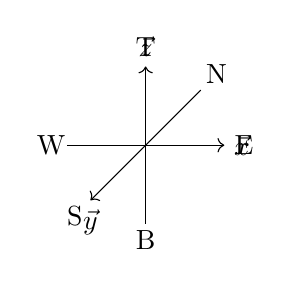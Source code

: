 \begin{tikzpicture}

    \draw[->] (-1,0)--(1,0);
    \draw[->] (0,-1)--(0,1);
    \draw[<-] (-0.7,-0.7)--(0.7,0.7);

    \node[below] at (-0.7,-0.7) {$\vec{y}$};
    \node[above] at (0, 1) {$\vec{z}$};
    \node[right] at (1, 0) {$\vec{x}$};

    \node at (1.25, 0) {E};
    \node at (-1.2, 0) {W};
    \node at (0, 1.25) {T};
    \node at (0, -1.2) {B};
    \node at (0.9, 0.9) {N};
    \node at (-0.9, -0.9) {S};
\end{tikzpicture}
